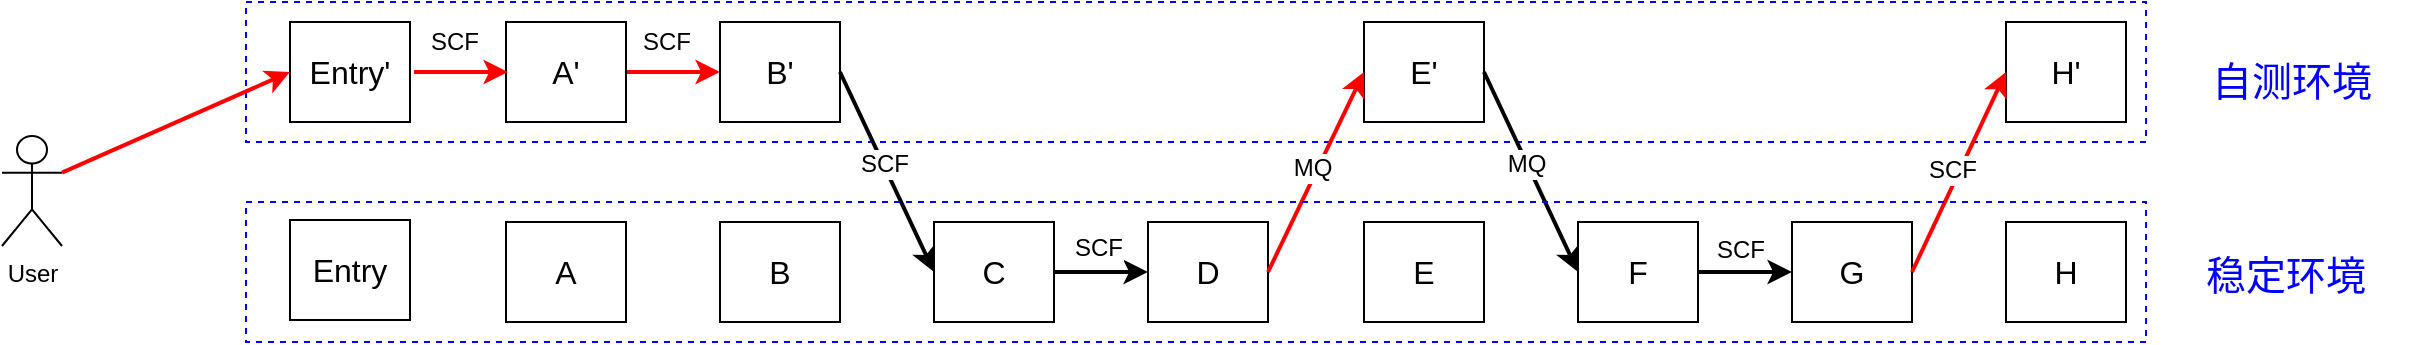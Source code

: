 <mxfile version="11.1.4" type="github"><diagram id="69ZBSbvt9rLcG2RWasq9" name="Page-1"><mxGraphModel dx="2082" dy="744" grid="1" gridSize="10" guides="1" tooltips="1" connect="1" arrows="1" fold="1" page="1" pageScale="1" pageWidth="827" pageHeight="1169" math="0" shadow="0"><root><mxCell id="0"/><mxCell id="1" parent="0"/><mxCell id="eUdeMMIKcvTrbhibWo2s-38" value="" style="rounded=0;whiteSpace=wrap;html=1;dashed=1;fillColor=none;strokeColor=#0000FF;" vertex="1" parent="1"><mxGeometry x="-120" y="220" width="950" height="70" as="geometry"/></mxCell><mxCell id="eUdeMMIKcvTrbhibWo2s-1" value="&lt;font style=&quot;font-size: 16px&quot;&gt;A&lt;/font&gt;" style="rounded=0;whiteSpace=wrap;html=1;" vertex="1" parent="1"><mxGeometry x="10" y="330" width="60" height="50" as="geometry"/></mxCell><mxCell id="eUdeMMIKcvTrbhibWo2s-2" value="&lt;font style=&quot;font-size: 16px&quot;&gt;B&lt;/font&gt;" style="rounded=0;whiteSpace=wrap;html=1;" vertex="1" parent="1"><mxGeometry x="117" y="330" width="60" height="50" as="geometry"/></mxCell><mxCell id="eUdeMMIKcvTrbhibWo2s-22" style="edgeStyle=orthogonalEdgeStyle;rounded=0;orthogonalLoop=1;jettySize=auto;html=1;exitX=1;exitY=0.5;exitDx=0;exitDy=0;entryX=0;entryY=0.5;entryDx=0;entryDy=0;strokeWidth=2;" edge="1" parent="1" source="eUdeMMIKcvTrbhibWo2s-3" target="eUdeMMIKcvTrbhibWo2s-4"><mxGeometry relative="1" as="geometry"/></mxCell><mxCell id="eUdeMMIKcvTrbhibWo2s-30" value="SCF" style="text;html=1;resizable=0;points=[];align=center;verticalAlign=middle;labelBackgroundColor=#ffffff;" vertex="1" connectable="0" parent="eUdeMMIKcvTrbhibWo2s-22"><mxGeometry x="-0.149" y="4" relative="1" as="geometry"><mxPoint x="1.5" y="-8" as="offset"/></mxGeometry></mxCell><mxCell id="eUdeMMIKcvTrbhibWo2s-3" value="&lt;span style=&quot;font-size: 16px&quot;&gt;C&lt;/span&gt;" style="rounded=0;whiteSpace=wrap;html=1;" vertex="1" parent="1"><mxGeometry x="224" y="330" width="60" height="50" as="geometry"/></mxCell><mxCell id="eUdeMMIKcvTrbhibWo2s-4" value="&lt;span style=&quot;font-size: 16px&quot;&gt;D&lt;/span&gt;" style="rounded=0;whiteSpace=wrap;html=1;" vertex="1" parent="1"><mxGeometry x="331" y="330" width="60" height="50" as="geometry"/></mxCell><mxCell id="eUdeMMIKcvTrbhibWo2s-5" value="&lt;font style=&quot;font-size: 16px&quot;&gt;E&lt;/font&gt;" style="rounded=0;whiteSpace=wrap;html=1;" vertex="1" parent="1"><mxGeometry x="439" y="330" width="60" height="50" as="geometry"/></mxCell><mxCell id="eUdeMMIKcvTrbhibWo2s-6" value="&lt;font style=&quot;font-size: 16px&quot;&gt;F&lt;/font&gt;" style="rounded=0;whiteSpace=wrap;html=1;" vertex="1" parent="1"><mxGeometry x="546" y="330" width="60" height="50" as="geometry"/></mxCell><mxCell id="eUdeMMIKcvTrbhibWo2s-7" value="&lt;font style=&quot;font-size: 16px&quot;&gt;G&lt;/font&gt;" style="rounded=0;whiteSpace=wrap;html=1;" vertex="1" parent="1"><mxGeometry x="653" y="330" width="60" height="50" as="geometry"/></mxCell><mxCell id="eUdeMMIKcvTrbhibWo2s-11" value="&lt;span style=&quot;font-size: 16px&quot;&gt;H&lt;/span&gt;" style="rounded=0;whiteSpace=wrap;html=1;" vertex="1" parent="1"><mxGeometry x="760" y="330" width="60" height="50" as="geometry"/></mxCell><mxCell id="eUdeMMIKcvTrbhibWo2s-20" style="edgeStyle=orthogonalEdgeStyle;rounded=0;orthogonalLoop=1;jettySize=auto;html=1;exitX=1;exitY=0.5;exitDx=0;exitDy=0;entryX=0;entryY=0.5;entryDx=0;entryDy=0;strokeColor=#FF0000;strokeWidth=2;" edge="1" parent="1" source="eUdeMMIKcvTrbhibWo2s-12" target="eUdeMMIKcvTrbhibWo2s-13"><mxGeometry relative="1" as="geometry"/></mxCell><mxCell id="eUdeMMIKcvTrbhibWo2s-28" value="SCF" style="text;html=1;resizable=0;points=[];align=center;verticalAlign=middle;labelBackgroundColor=#ffffff;" vertex="1" connectable="0" parent="eUdeMMIKcvTrbhibWo2s-20"><mxGeometry x="-0.064" relative="1" as="geometry"><mxPoint x="-2" y="-15" as="offset"/></mxGeometry></mxCell><mxCell id="eUdeMMIKcvTrbhibWo2s-12" value="&lt;font style=&quot;font-size: 16px&quot;&gt;A'&lt;/font&gt;" style="rounded=0;whiteSpace=wrap;html=1;" vertex="1" parent="1"><mxGeometry x="10" y="230" width="60" height="50" as="geometry"/></mxCell><mxCell id="eUdeMMIKcvTrbhibWo2s-13" value="&lt;font style=&quot;font-size: 16px&quot;&gt;B'&lt;/font&gt;" style="rounded=0;whiteSpace=wrap;html=1;" vertex="1" parent="1"><mxGeometry x="117" y="230" width="60" height="50" as="geometry"/></mxCell><mxCell id="eUdeMMIKcvTrbhibWo2s-16" value="&lt;font style=&quot;font-size: 16px&quot;&gt;E'&lt;/font&gt;" style="rounded=0;whiteSpace=wrap;html=1;" vertex="1" parent="1"><mxGeometry x="439" y="230" width="60" height="50" as="geometry"/></mxCell><mxCell id="eUdeMMIKcvTrbhibWo2s-19" value="&lt;span style=&quot;font-size: 16px&quot;&gt;H'&lt;/span&gt;" style="rounded=0;whiteSpace=wrap;html=1;" vertex="1" parent="1"><mxGeometry x="760" y="230" width="60" height="50" as="geometry"/></mxCell><mxCell id="eUdeMMIKcvTrbhibWo2s-21" value="" style="endArrow=classic;html=1;exitX=1;exitY=0.5;exitDx=0;exitDy=0;entryX=0;entryY=0.5;entryDx=0;entryDy=0;strokeWidth=2;" edge="1" parent="1" source="eUdeMMIKcvTrbhibWo2s-13" target="eUdeMMIKcvTrbhibWo2s-3"><mxGeometry width="50" height="50" relative="1" as="geometry"><mxPoint x="240" y="540" as="sourcePoint"/><mxPoint x="220" y="350" as="targetPoint"/></mxGeometry></mxCell><mxCell id="eUdeMMIKcvTrbhibWo2s-29" value="SCF" style="text;html=1;resizable=0;points=[];align=center;verticalAlign=middle;labelBackgroundColor=#ffffff;" vertex="1" connectable="0" parent="eUdeMMIKcvTrbhibWo2s-21"><mxGeometry x="-0.077" relative="1" as="geometry"><mxPoint as="offset"/></mxGeometry></mxCell><mxCell id="eUdeMMIKcvTrbhibWo2s-24" value="" style="endArrow=classic;html=1;strokeColor=#FF0000;strokeWidth=2;exitX=1;exitY=0.5;exitDx=0;exitDy=0;entryX=0;entryY=0.5;entryDx=0;entryDy=0;" edge="1" parent="1" source="eUdeMMIKcvTrbhibWo2s-4" target="eUdeMMIKcvTrbhibWo2s-16"><mxGeometry width="50" height="50" relative="1" as="geometry"><mxPoint x="340" y="490" as="sourcePoint"/><mxPoint x="390" y="440" as="targetPoint"/></mxGeometry></mxCell><mxCell id="eUdeMMIKcvTrbhibWo2s-31" value="MQ" style="text;html=1;resizable=0;points=[];align=center;verticalAlign=middle;labelBackgroundColor=#ffffff;" vertex="1" connectable="0" parent="eUdeMMIKcvTrbhibWo2s-24"><mxGeometry x="0.017" y="3" relative="1" as="geometry"><mxPoint as="offset"/></mxGeometry></mxCell><mxCell id="eUdeMMIKcvTrbhibWo2s-25" value="" style="endArrow=classic;html=1;exitX=1;exitY=0.5;exitDx=0;exitDy=0;entryX=0;entryY=0.5;entryDx=0;entryDy=0;strokeWidth=2;" edge="1" parent="1" source="eUdeMMIKcvTrbhibWo2s-16" target="eUdeMMIKcvTrbhibWo2s-6"><mxGeometry width="50" height="50" relative="1" as="geometry"><mxPoint x="187" y="265" as="sourcePoint"/><mxPoint x="234" y="365" as="targetPoint"/></mxGeometry></mxCell><mxCell id="eUdeMMIKcvTrbhibWo2s-32" value="MQ" style="text;html=1;resizable=0;points=[];align=center;verticalAlign=middle;labelBackgroundColor=#ffffff;" vertex="1" connectable="0" parent="eUdeMMIKcvTrbhibWo2s-25"><mxGeometry x="-0.092" y="-1" relative="1" as="geometry"><mxPoint as="offset"/></mxGeometry></mxCell><mxCell id="eUdeMMIKcvTrbhibWo2s-26" style="edgeStyle=orthogonalEdgeStyle;rounded=0;orthogonalLoop=1;jettySize=auto;html=1;exitX=1;exitY=0.5;exitDx=0;exitDy=0;entryX=0;entryY=0.5;entryDx=0;entryDy=0;strokeWidth=2;" edge="1" parent="1" source="eUdeMMIKcvTrbhibWo2s-6" target="eUdeMMIKcvTrbhibWo2s-7"><mxGeometry relative="1" as="geometry"><mxPoint x="294" y="365" as="sourcePoint"/><mxPoint x="341" y="365" as="targetPoint"/></mxGeometry></mxCell><mxCell id="eUdeMMIKcvTrbhibWo2s-27" value="" style="endArrow=classic;html=1;strokeColor=#FF0000;strokeWidth=2;exitX=1;exitY=0.5;exitDx=0;exitDy=0;entryX=0;entryY=0.5;entryDx=0;entryDy=0;" edge="1" parent="1" source="eUdeMMIKcvTrbhibWo2s-7" target="eUdeMMIKcvTrbhibWo2s-19"><mxGeometry width="50" height="50" relative="1" as="geometry"><mxPoint x="401" y="365" as="sourcePoint"/><mxPoint x="449" y="265" as="targetPoint"/></mxGeometry></mxCell><mxCell id="eUdeMMIKcvTrbhibWo2s-35" value="SCF" style="text;html=1;resizable=0;points=[];align=center;verticalAlign=middle;labelBackgroundColor=#ffffff;" vertex="1" connectable="0" parent="eUdeMMIKcvTrbhibWo2s-27"><mxGeometry x="-0.011" y="4" relative="1" as="geometry"><mxPoint as="offset"/></mxGeometry></mxCell><mxCell id="eUdeMMIKcvTrbhibWo2s-34" value="SCF" style="text;html=1;resizable=0;points=[];align=center;verticalAlign=middle;labelBackgroundColor=#ffffff;" vertex="1" connectable="0" parent="1"><mxGeometry x="625" y="352" as="geometry"><mxPoint x="1.5" y="-8" as="offset"/></mxGeometry></mxCell><mxCell id="eUdeMMIKcvTrbhibWo2s-36" value="&lt;font style=&quot;font-size: 20px&quot; color=&quot;#0000ff&quot;&gt;自测环境&lt;/font&gt;" style="text;html=1;resizable=0;points=[];autosize=1;align=left;verticalAlign=top;spacingTop=-4;" vertex="1" parent="1"><mxGeometry x="861" y="245" width="100" height="20" as="geometry"/></mxCell><mxCell id="eUdeMMIKcvTrbhibWo2s-37" value="&lt;font style=&quot;font-size: 20px&quot; color=&quot;#0000ff&quot;&gt;稳定环境&lt;/font&gt;" style="text;html=1;resizable=0;points=[];autosize=1;align=left;verticalAlign=top;spacingTop=-4;" vertex="1" parent="1"><mxGeometry x="858" y="342" width="100" height="20" as="geometry"/></mxCell><mxCell id="eUdeMMIKcvTrbhibWo2s-39" value="" style="rounded=0;whiteSpace=wrap;html=1;dashed=1;fillColor=none;strokeColor=#0000FF;" vertex="1" parent="1"><mxGeometry x="-120" y="320" width="950" height="70" as="geometry"/></mxCell><mxCell id="eUdeMMIKcvTrbhibWo2s-43" value="User" style="shape=umlActor;verticalLabelPosition=bottom;labelBackgroundColor=#ffffff;verticalAlign=top;html=1;outlineConnect=0;fillColor=none;" vertex="1" parent="1"><mxGeometry x="-242" y="287" width="30" height="55" as="geometry"/></mxCell><mxCell id="eUdeMMIKcvTrbhibWo2s-47" style="edgeStyle=orthogonalEdgeStyle;rounded=0;orthogonalLoop=1;jettySize=auto;html=1;exitX=1;exitY=0.5;exitDx=0;exitDy=0;entryX=0;entryY=0.5;entryDx=0;entryDy=0;strokeColor=#FF0000;strokeWidth=2;" edge="1" parent="1"><mxGeometry relative="1" as="geometry"><mxPoint x="-36" y="255" as="sourcePoint"/><mxPoint x="11" y="255" as="targetPoint"/></mxGeometry></mxCell><mxCell id="eUdeMMIKcvTrbhibWo2s-48" value="SCF" style="text;html=1;resizable=0;points=[];align=center;verticalAlign=middle;labelBackgroundColor=#ffffff;" vertex="1" connectable="0" parent="eUdeMMIKcvTrbhibWo2s-47"><mxGeometry x="-0.064" relative="1" as="geometry"><mxPoint x="-2" y="-15" as="offset"/></mxGeometry></mxCell><mxCell id="eUdeMMIKcvTrbhibWo2s-49" value="&lt;font style=&quot;font-size: 16px&quot;&gt;Entry'&lt;/font&gt;" style="rounded=0;whiteSpace=wrap;html=1;" vertex="1" parent="1"><mxGeometry x="-98" y="230" width="60" height="50" as="geometry"/></mxCell><mxCell id="eUdeMMIKcvTrbhibWo2s-52" value="&lt;font style=&quot;font-size: 16px&quot;&gt;Entry&lt;/font&gt;" style="rounded=0;whiteSpace=wrap;html=1;" vertex="1" parent="1"><mxGeometry x="-98" y="329" width="60" height="50" as="geometry"/></mxCell><mxCell id="eUdeMMIKcvTrbhibWo2s-53" value="" style="endArrow=classic;html=1;strokeColor=#FF0000;strokeWidth=2;entryX=0;entryY=0.5;entryDx=0;entryDy=0;exitX=1;exitY=0.333;exitDx=0;exitDy=0;exitPerimeter=0;" edge="1" parent="1" source="eUdeMMIKcvTrbhibWo2s-43" target="eUdeMMIKcvTrbhibWo2s-49"><mxGeometry width="50" height="50" relative="1" as="geometry"><mxPoint x="-170" y="260" as="sourcePoint"/><mxPoint x="-250" y="480" as="targetPoint"/></mxGeometry></mxCell></root></mxGraphModel></diagram></mxfile>